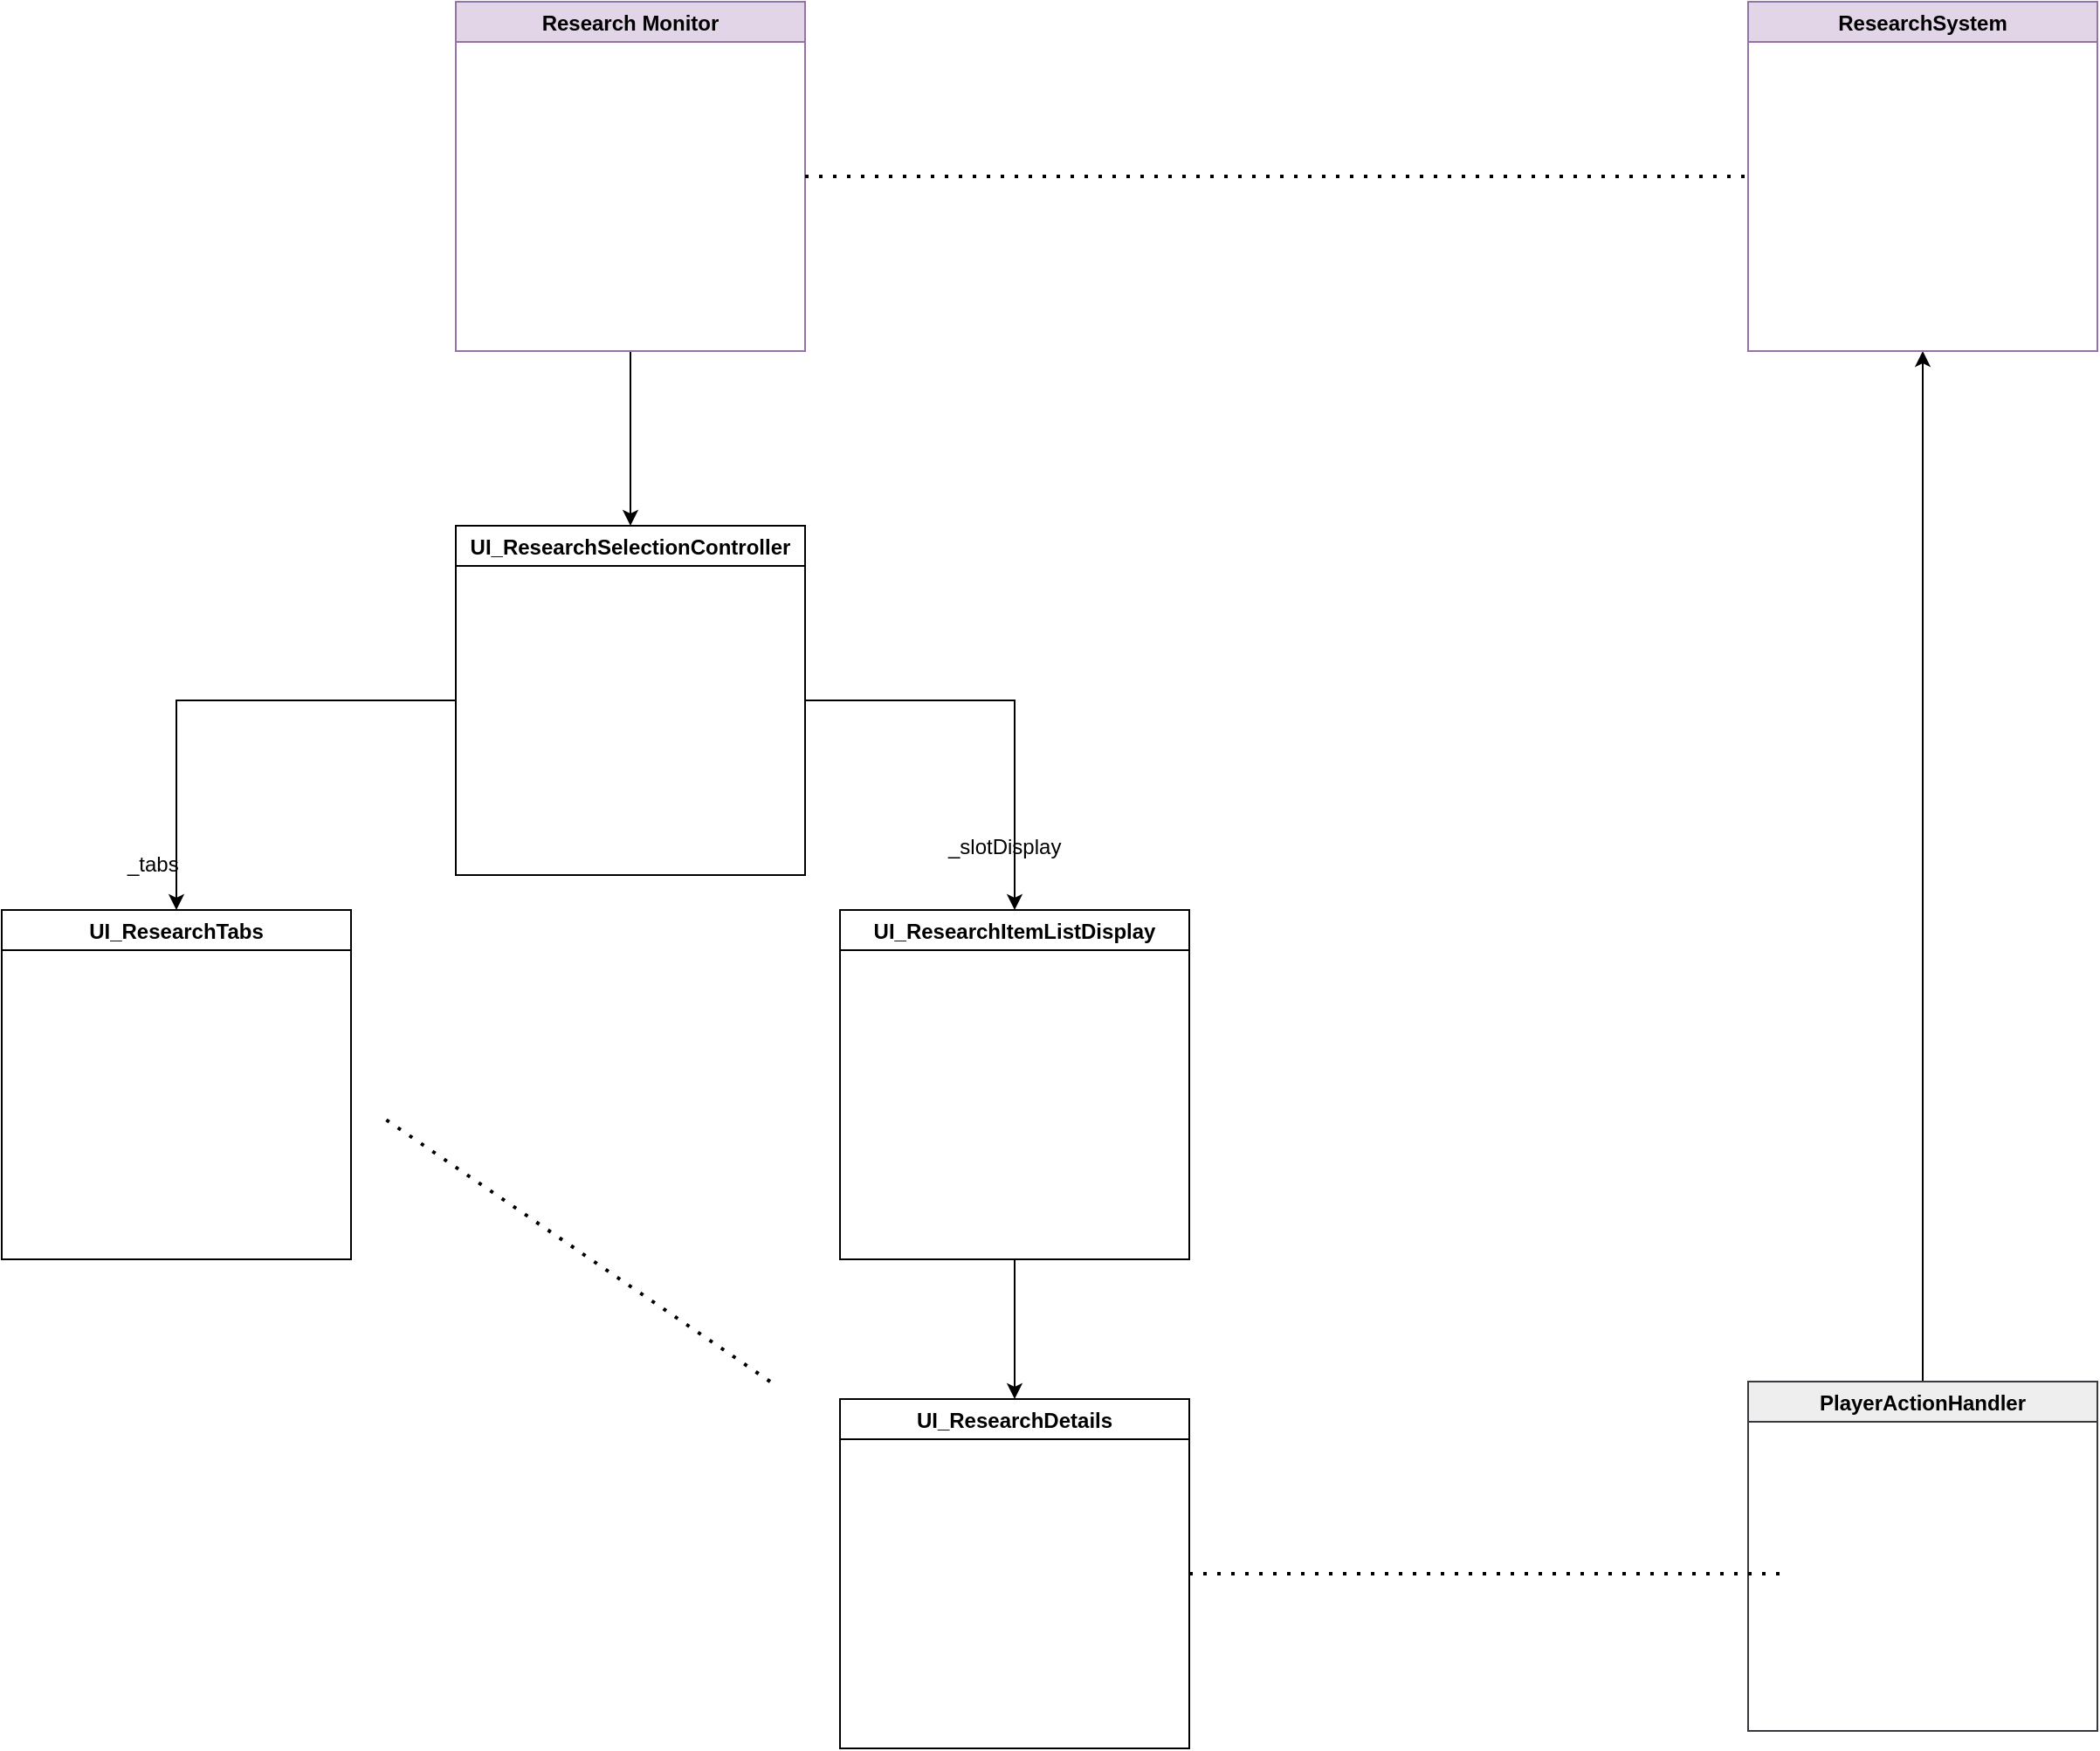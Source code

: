 <mxfile version="14.6.13" type="device"><diagram id="LjlHVP8xgJ9MwAzwJq04" name="Page-1"><mxGraphModel dx="1089" dy="1855" grid="1" gridSize="10" guides="1" tooltips="1" connect="1" arrows="1" fold="1" page="1" pageScale="1" pageWidth="850" pageHeight="1100" math="0" shadow="0"><root><mxCell id="0"/><mxCell id="1" parent="0"/><mxCell id="rE3Xi5I5l0R5doul9hjR-7" style="edgeStyle=orthogonalEdgeStyle;rounded=0;orthogonalLoop=1;jettySize=auto;html=1;" edge="1" parent="1" source="rE3Xi5I5l0R5doul9hjR-1" target="rE3Xi5I5l0R5doul9hjR-3"><mxGeometry relative="1" as="geometry"/></mxCell><mxCell id="rE3Xi5I5l0R5doul9hjR-8" style="edgeStyle=orthogonalEdgeStyle;rounded=0;orthogonalLoop=1;jettySize=auto;html=1;" edge="1" parent="1" source="rE3Xi5I5l0R5doul9hjR-1" target="rE3Xi5I5l0R5doul9hjR-2"><mxGeometry relative="1" as="geometry"/></mxCell><mxCell id="rE3Xi5I5l0R5doul9hjR-1" value="UI_ResearchSelectionController" style="swimlane;" vertex="1" parent="1"><mxGeometry x="320" y="260" width="200" height="200" as="geometry"/></mxCell><mxCell id="rE3Xi5I5l0R5doul9hjR-2" value="UI_ResearchTabs" style="swimlane;" vertex="1" parent="1"><mxGeometry x="60" y="480" width="200" height="200" as="geometry"/></mxCell><mxCell id="rE3Xi5I5l0R5doul9hjR-9" style="edgeStyle=orthogonalEdgeStyle;rounded=0;orthogonalLoop=1;jettySize=auto;html=1;" edge="1" parent="1" source="rE3Xi5I5l0R5doul9hjR-3" target="rE3Xi5I5l0R5doul9hjR-6"><mxGeometry relative="1" as="geometry"/></mxCell><mxCell id="rE3Xi5I5l0R5doul9hjR-3" value="UI_ResearchItemListDisplay" style="swimlane;" vertex="1" parent="1"><mxGeometry x="540" y="480" width="200" height="200" as="geometry"/></mxCell><mxCell id="rE3Xi5I5l0R5doul9hjR-4" value="_slotDisplay" style="text;whiteSpace=wrap;html=1;" vertex="1" parent="1"><mxGeometry x="600" y="430" width="90" height="30" as="geometry"/></mxCell><mxCell id="rE3Xi5I5l0R5doul9hjR-5" value="_tabs" style="text;whiteSpace=wrap;html=1;" vertex="1" parent="1"><mxGeometry x="130" y="440" width="50" height="30" as="geometry"/></mxCell><mxCell id="rE3Xi5I5l0R5doul9hjR-6" value="UI_ResearchDetails" style="swimlane;" vertex="1" parent="1"><mxGeometry x="540" y="760" width="200" height="200" as="geometry"/></mxCell><mxCell id="rE3Xi5I5l0R5doul9hjR-14" style="edgeStyle=orthogonalEdgeStyle;rounded=0;orthogonalLoop=1;jettySize=auto;html=1;entryX=0.5;entryY=1;entryDx=0;entryDy=0;" edge="1" parent="1" source="rE3Xi5I5l0R5doul9hjR-10" target="rE3Xi5I5l0R5doul9hjR-12"><mxGeometry relative="1" as="geometry"/></mxCell><mxCell id="rE3Xi5I5l0R5doul9hjR-10" value="PlayerActionHandler" style="swimlane;fillColor=#eeeeee;strokeColor=#36393d;" vertex="1" parent="1"><mxGeometry x="1060" y="750" width="200" height="200" as="geometry"/></mxCell><mxCell id="rE3Xi5I5l0R5doul9hjR-11" value="" style="endArrow=none;dashed=1;html=1;dashPattern=1 3;strokeWidth=2;exitX=1;exitY=0.5;exitDx=0;exitDy=0;" edge="1" parent="1" source="rE3Xi5I5l0R5doul9hjR-6"><mxGeometry width="50" height="50" relative="1" as="geometry"><mxPoint x="840" y="890" as="sourcePoint"/><mxPoint x="1080" y="860" as="targetPoint"/></mxGeometry></mxCell><mxCell id="rE3Xi5I5l0R5doul9hjR-12" value="ResearchSystem" style="swimlane;fillColor=#e1d5e7;strokeColor=#9673a6;" vertex="1" parent="1"><mxGeometry x="1060" y="-40" width="200" height="200" as="geometry"/></mxCell><mxCell id="rE3Xi5I5l0R5doul9hjR-16" style="edgeStyle=orthogonalEdgeStyle;rounded=0;orthogonalLoop=1;jettySize=auto;html=1;entryX=0.5;entryY=0;entryDx=0;entryDy=0;" edge="1" parent="1" source="rE3Xi5I5l0R5doul9hjR-13" target="rE3Xi5I5l0R5doul9hjR-1"><mxGeometry relative="1" as="geometry"/></mxCell><mxCell id="rE3Xi5I5l0R5doul9hjR-13" value="Research Monitor" style="swimlane;fillColor=#e1d5e7;strokeColor=#9673a6;" vertex="1" parent="1"><mxGeometry x="320" y="-40" width="200" height="200" as="geometry"/></mxCell><mxCell id="rE3Xi5I5l0R5doul9hjR-15" value="" style="endArrow=none;dashed=1;html=1;dashPattern=1 3;strokeWidth=2;entryX=0;entryY=0.5;entryDx=0;entryDy=0;exitX=1;exitY=0.5;exitDx=0;exitDy=0;" edge="1" parent="1" source="rE3Xi5I5l0R5doul9hjR-13" target="rE3Xi5I5l0R5doul9hjR-12"><mxGeometry width="50" height="50" relative="1" as="geometry"><mxPoint x="720" y="90" as="sourcePoint"/><mxPoint x="770" y="40" as="targetPoint"/></mxGeometry></mxCell><mxCell id="rE3Xi5I5l0R5doul9hjR-17" value="" style="endArrow=none;dashed=1;html=1;dashPattern=1 3;strokeWidth=2;" edge="1" parent="1"><mxGeometry width="50" height="50" relative="1" as="geometry"><mxPoint x="500" y="750" as="sourcePoint"/><mxPoint x="280" y="600" as="targetPoint"/></mxGeometry></mxCell></root></mxGraphModel></diagram></mxfile>